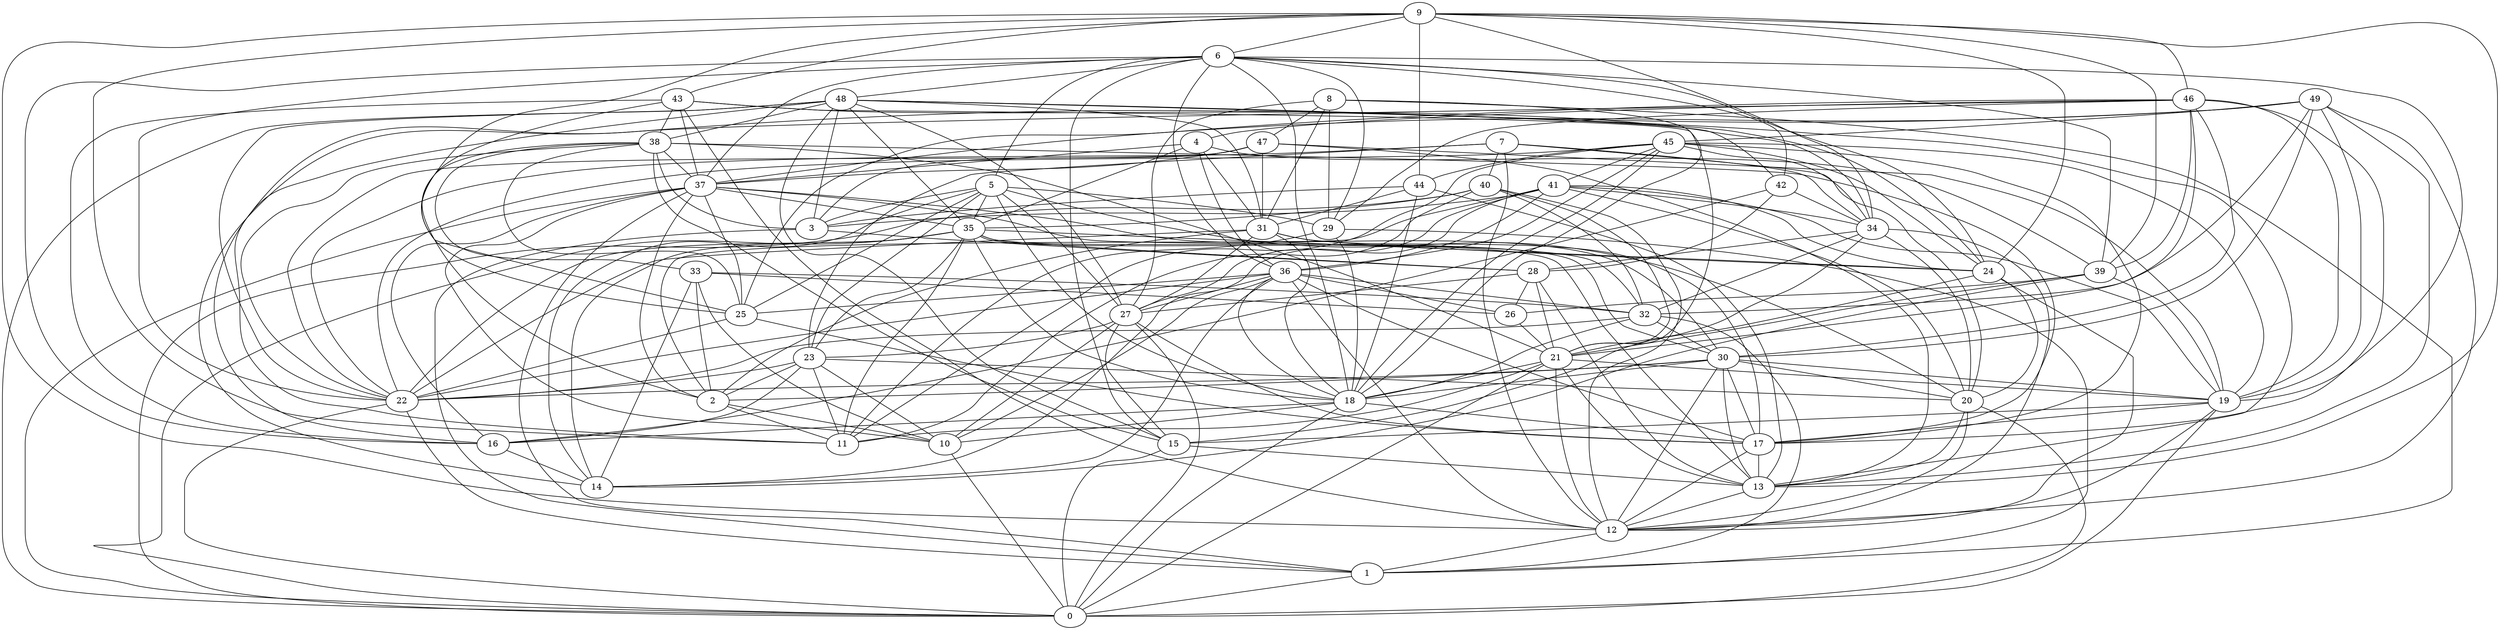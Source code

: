 digraph GG_graph {

subgraph G_graph {
edge [color = black]
"9" -> "24" [dir = none]
"9" -> "43" [dir = none]
"9" -> "46" [dir = none]
"9" -> "12" [dir = none]
"24" -> "12" [dir = none]
"29" -> "1" [dir = none]
"29" -> "18" [dir = none]
"8" -> "31" [dir = none]
"8" -> "1" [dir = none]
"8" -> "18" [dir = none]
"35" -> "0" [dir = none]
"35" -> "28" [dir = none]
"35" -> "24" [dir = none]
"35" -> "11" [dir = none]
"35" -> "22" [dir = none]
"35" -> "23" [dir = none]
"35" -> "30" [dir = none]
"35" -> "18" [dir = none]
"27" -> "17" [dir = none]
"27" -> "15" [dir = none]
"27" -> "10" [dir = none]
"27" -> "0" [dir = none]
"27" -> "23" [dir = none]
"15" -> "13" [dir = none]
"20" -> "0" [dir = none]
"20" -> "13" [dir = none]
"20" -> "12" [dir = none]
"18" -> "10" [dir = none]
"18" -> "16" [dir = none]
"5" -> "23" [dir = none]
"5" -> "29" [dir = none]
"5" -> "35" [dir = none]
"5" -> "14" [dir = none]
"5" -> "20" [dir = none]
"5" -> "3" [dir = none]
"5" -> "18" [dir = none]
"19" -> "15" [dir = none]
"19" -> "0" [dir = none]
"19" -> "12" [dir = none]
"49" -> "19" [dir = none]
"49" -> "14" [dir = none]
"49" -> "30" [dir = none]
"49" -> "13" [dir = none]
"42" -> "34" [dir = none]
"42" -> "28" [dir = none]
"22" -> "0" [dir = none]
"36" -> "18" [dir = none]
"36" -> "10" [dir = none]
"36" -> "26" [dir = none]
"36" -> "32" [dir = none]
"36" -> "12" [dir = none]
"36" -> "22" [dir = none]
"36" -> "14" [dir = none]
"43" -> "12" [dir = none]
"43" -> "21" [dir = none]
"43" -> "37" [dir = none]
"39" -> "21" [dir = none]
"4" -> "35" [dir = none]
"4" -> "36" [dir = none]
"4" -> "39" [dir = none]
"4" -> "37" [dir = none]
"31" -> "24" [dir = none]
"31" -> "18" [dir = none]
"31" -> "2" [dir = none]
"2" -> "11" [dir = none]
"33" -> "14" [dir = none]
"33" -> "10" [dir = none]
"33" -> "2" [dir = none]
"46" -> "39" [dir = none]
"46" -> "21" [dir = none]
"46" -> "25" [dir = none]
"46" -> "17" [dir = none]
"46" -> "16" [dir = none]
"46" -> "30" [dir = none]
"7" -> "40" [dir = none]
"7" -> "22" [dir = none]
"7" -> "12" [dir = none]
"41" -> "3" [dir = none]
"41" -> "14" [dir = none]
"41" -> "27" [dir = none]
"41" -> "2" [dir = none]
"41" -> "19" [dir = none]
"41" -> "36" [dir = none]
"28" -> "27" [dir = none]
"28" -> "26" [dir = none]
"28" -> "21" [dir = none]
"37" -> "10" [dir = none]
"37" -> "1" [dir = none]
"37" -> "35" [dir = none]
"37" -> "2" [dir = none]
"37" -> "25" [dir = none]
"32" -> "1" [dir = none]
"32" -> "30" [dir = none]
"32" -> "22" [dir = none]
"26" -> "21" [dir = none]
"17" -> "13" [dir = none]
"17" -> "12" [dir = none]
"40" -> "0" [dir = none]
"40" -> "35" [dir = none]
"40" -> "32" [dir = none]
"34" -> "28" [dir = none]
"34" -> "32" [dir = none]
"34" -> "21" [dir = none]
"23" -> "11" [dir = none]
"21" -> "18" [dir = none]
"21" -> "0" [dir = none]
"21" -> "19" [dir = none]
"21" -> "13" [dir = none]
"44" -> "13" [dir = none]
"44" -> "18" [dir = none]
"12" -> "1" [dir = none]
"45" -> "34" [dir = none]
"45" -> "18" [dir = none]
"45" -> "24" [dir = none]
"45" -> "44" [dir = none]
"3" -> "28" [dir = none]
"30" -> "13" [dir = none]
"30" -> "12" [dir = none]
"30" -> "19" [dir = none]
"30" -> "18" [dir = none]
"30" -> "17" [dir = none]
"6" -> "37" [dir = none]
"6" -> "42" [dir = none]
"6" -> "15" [dir = none]
"6" -> "29" [dir = none]
"6" -> "5" [dir = none]
"6" -> "18" [dir = none]
"6" -> "22" [dir = none]
"6" -> "36" [dir = none]
"6" -> "39" [dir = none]
"38" -> "25" [dir = none]
"38" -> "37" [dir = none]
"38" -> "17" [dir = none]
"38" -> "3" [dir = none]
"38" -> "22" [dir = none]
"38" -> "15" [dir = none]
"48" -> "24" [dir = none]
"48" -> "11" [dir = none]
"48" -> "27" [dir = none]
"48" -> "31" [dir = none]
"48" -> "22" [dir = none]
"48" -> "3" [dir = none]
"16" -> "14" [dir = none]
"47" -> "13" [dir = none]
"47" -> "31" [dir = none]
"47" -> "22" [dir = none]
"47" -> "19" [dir = none]
"36" -> "17" [dir = none]
"46" -> "19" [dir = none]
"8" -> "47" [dir = none]
"47" -> "3" [dir = none]
"48" -> "42" [dir = none]
"9" -> "6" [dir = none]
"30" -> "20" [dir = none]
"25" -> "22" [dir = none]
"34" -> "12" [dir = none]
"48" -> "0" [dir = none]
"49" -> "45" [dir = none]
"9" -> "25" [dir = none]
"15" -> "0" [dir = none]
"30" -> "2" [dir = none]
"45" -> "11" [dir = none]
"40" -> "21" [dir = none]
"6" -> "48" [dir = none]
"39" -> "19" [dir = none]
"37" -> "30" [dir = none]
"48" -> "38" [dir = none]
"40" -> "12" [dir = none]
"46" -> "29" [dir = none]
"46" -> "4" [dir = none]
"43" -> "16" [dir = none]
"43" -> "25" [dir = none]
"28" -> "13" [dir = none]
"21" -> "11" [dir = none]
"6" -> "19" [dir = none]
"22" -> "1" [dir = none]
"30" -> "22" [dir = none]
"23" -> "22" [dir = none]
"37" -> "32" [dir = none]
"25" -> "17" [dir = none]
"6" -> "16" [dir = none]
"31" -> "17" [dir = none]
"5" -> "25" [dir = none]
"31" -> "22" [dir = none]
"2" -> "10" [dir = none]
"7" -> "20" [dir = none]
"47" -> "37" [dir = none]
"23" -> "16" [dir = none]
"23" -> "20" [dir = none]
"45" -> "17" [dir = none]
"49" -> "37" [dir = none]
"9" -> "34" [dir = none]
"6" -> "24" [dir = none]
"36" -> "25" [dir = none]
"44" -> "3" [dir = none]
"1" -> "0" [dir = none]
"45" -> "22" [dir = none]
"4" -> "31" [dir = none]
"21" -> "12" [dir = none]
"5" -> "27" [dir = none]
"42" -> "16" [dir = none]
"35" -> "13" [dir = none]
"36" -> "27" [dir = none]
"23" -> "2" [dir = none]
"9" -> "44" [dir = none]
"13" -> "12" [dir = none]
"31" -> "27" [dir = none]
"7" -> "23" [dir = none]
"23" -> "10" [dir = none]
"34" -> "20" [dir = none]
"9" -> "39" [dir = none]
"19" -> "17" [dir = none]
"10" -> "0" [dir = none]
"41" -> "20" [dir = none]
"41" -> "24" [dir = none]
"18" -> "17" [dir = none]
"9" -> "13" [dir = none]
"48" -> "35" [dir = none]
"43" -> "34" [dir = none]
"3" -> "1" [dir = none]
"18" -> "0" [dir = none]
"39" -> "14" [dir = none]
"49" -> "32" [dir = none]
"41" -> "34" [dir = none]
"24" -> "20" [dir = none]
"9" -> "11" [dir = none]
"32" -> "18" [dir = none]
"8" -> "29" [dir = none]
"45" -> "19" [dir = none]
"44" -> "31" [dir = none]
"33" -> "32" [dir = none]
"48" -> "13" [dir = none]
"38" -> "2" [dir = none]
"37" -> "0" [dir = none]
"39" -> "26" [dir = none]
"35" -> "14" [dir = none]
"24" -> "15" [dir = none]
"33" -> "26" [dir = none]
"29" -> "11" [dir = none]
"8" -> "27" [dir = none]
"48" -> "15" [dir = none]
"40" -> "11" [dir = none]
"43" -> "38" [dir = none]
"37" -> "16" [dir = none]
"49" -> "12" [dir = none]
"7" -> "34" [dir = none]
"45" -> "41" [dir = none]
"38" -> "21" [dir = none]
"45" -> "36" [dir = none]
"38" -> "33" [dir = none]
}

}

